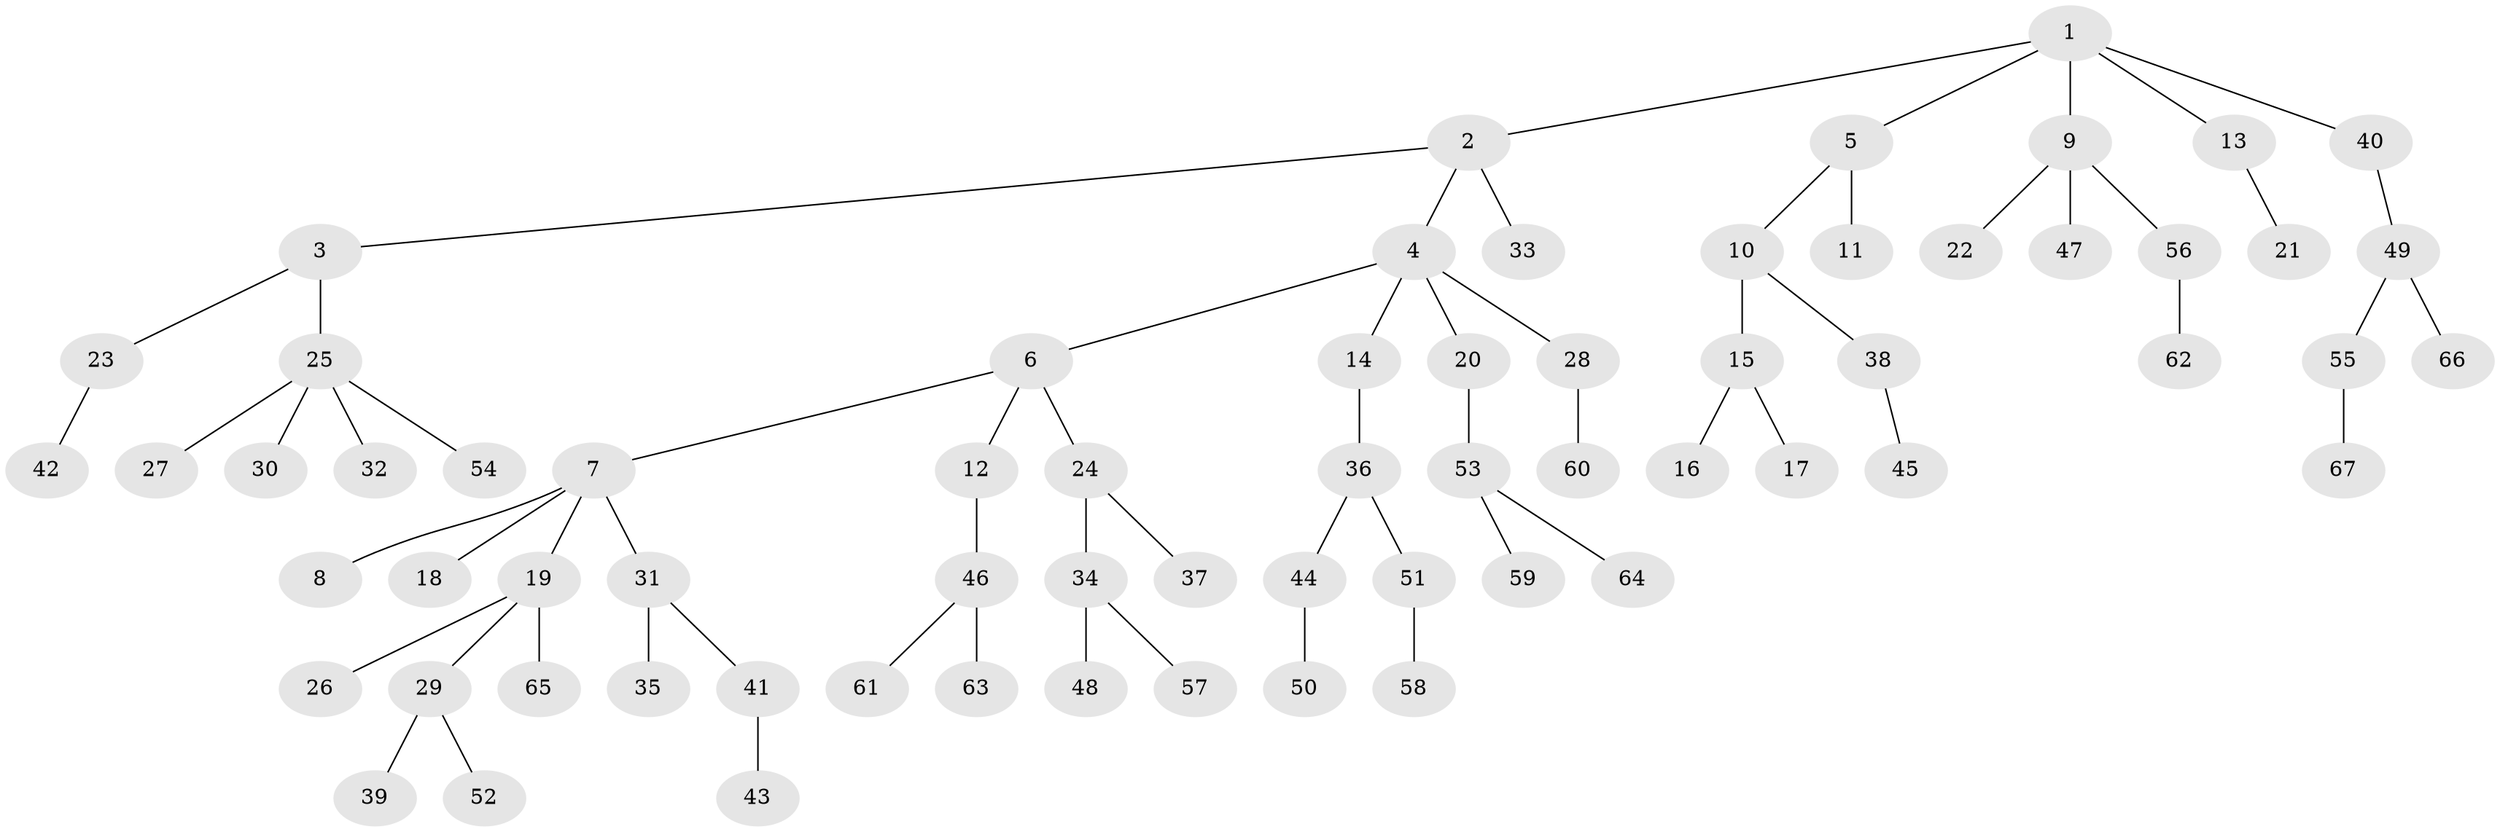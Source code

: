 // original degree distribution, {5: 0.06315789473684211, 3: 0.11578947368421053, 4: 0.06315789473684211, 2: 0.25263157894736843, 1: 0.49473684210526314, 6: 0.010526315789473684}
// Generated by graph-tools (version 1.1) at 2025/52/03/04/25 22:52:00]
// undirected, 67 vertices, 66 edges
graph export_dot {
  node [color=gray90,style=filled];
  1;
  2;
  3;
  4;
  5;
  6;
  7;
  8;
  9;
  10;
  11;
  12;
  13;
  14;
  15;
  16;
  17;
  18;
  19;
  20;
  21;
  22;
  23;
  24;
  25;
  26;
  27;
  28;
  29;
  30;
  31;
  32;
  33;
  34;
  35;
  36;
  37;
  38;
  39;
  40;
  41;
  42;
  43;
  44;
  45;
  46;
  47;
  48;
  49;
  50;
  51;
  52;
  53;
  54;
  55;
  56;
  57;
  58;
  59;
  60;
  61;
  62;
  63;
  64;
  65;
  66;
  67;
  1 -- 2 [weight=1.0];
  1 -- 5 [weight=1.0];
  1 -- 9 [weight=1.0];
  1 -- 13 [weight=1.0];
  1 -- 40 [weight=1.0];
  2 -- 3 [weight=1.0];
  2 -- 4 [weight=1.0];
  2 -- 33 [weight=1.0];
  3 -- 23 [weight=1.0];
  3 -- 25 [weight=1.0];
  4 -- 6 [weight=1.0];
  4 -- 14 [weight=1.0];
  4 -- 20 [weight=1.0];
  4 -- 28 [weight=1.0];
  5 -- 10 [weight=1.0];
  5 -- 11 [weight=1.0];
  6 -- 7 [weight=1.0];
  6 -- 12 [weight=1.0];
  6 -- 24 [weight=1.0];
  7 -- 8 [weight=1.0];
  7 -- 18 [weight=1.0];
  7 -- 19 [weight=1.0];
  7 -- 31 [weight=1.0];
  9 -- 22 [weight=1.0];
  9 -- 47 [weight=1.0];
  9 -- 56 [weight=1.0];
  10 -- 15 [weight=1.0];
  10 -- 38 [weight=1.0];
  12 -- 46 [weight=1.0];
  13 -- 21 [weight=1.0];
  14 -- 36 [weight=1.0];
  15 -- 16 [weight=1.0];
  15 -- 17 [weight=1.0];
  19 -- 26 [weight=1.0];
  19 -- 29 [weight=1.0];
  19 -- 65 [weight=1.0];
  20 -- 53 [weight=1.0];
  23 -- 42 [weight=1.0];
  24 -- 34 [weight=1.0];
  24 -- 37 [weight=1.0];
  25 -- 27 [weight=1.0];
  25 -- 30 [weight=1.0];
  25 -- 32 [weight=1.0];
  25 -- 54 [weight=1.0];
  28 -- 60 [weight=1.0];
  29 -- 39 [weight=1.0];
  29 -- 52 [weight=1.0];
  31 -- 35 [weight=1.0];
  31 -- 41 [weight=1.0];
  34 -- 48 [weight=1.0];
  34 -- 57 [weight=1.0];
  36 -- 44 [weight=1.0];
  36 -- 51 [weight=1.0];
  38 -- 45 [weight=1.0];
  40 -- 49 [weight=1.0];
  41 -- 43 [weight=1.0];
  44 -- 50 [weight=1.0];
  46 -- 61 [weight=1.0];
  46 -- 63 [weight=1.0];
  49 -- 55 [weight=1.0];
  49 -- 66 [weight=1.0];
  51 -- 58 [weight=1.0];
  53 -- 59 [weight=1.0];
  53 -- 64 [weight=1.0];
  55 -- 67 [weight=1.0];
  56 -- 62 [weight=1.0];
}
